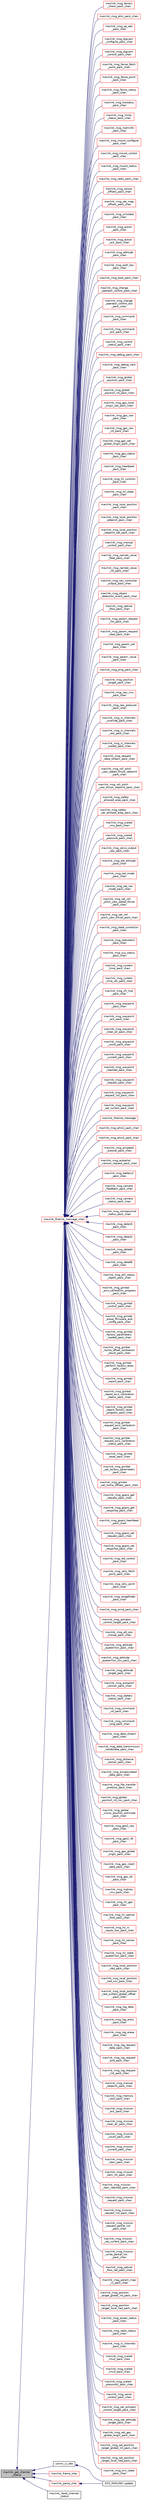 digraph "mavlink_get_channel_status"
{
 // INTERACTIVE_SVG=YES
  edge [fontname="Helvetica",fontsize="10",labelfontname="Helvetica",labelfontsize="10"];
  node [fontname="Helvetica",fontsize="10",shape=record];
  rankdir="LR";
  Node1 [label="mavlink_get_channel\l_status",height=0.2,width=0.4,color="black", fillcolor="grey75", style="filled" fontcolor="black"];
  Node1 -> Node2 [dir="back",color="midnightblue",fontsize="10",style="solid",fontname="Helvetica"];
  Node2 [label="comm_is_idle",height=0.2,width=0.4,color="black", fillcolor="white", style="filled",URL="$GCS__MAVLink_8h.html#aa3c44672adc3c408bd488d804acc94c2"];
  Node2 -> Node3 [dir="back",color="midnightblue",fontsize="10",style="solid",fontname="Helvetica"];
  Node3 [label="GCS_MAVLINK::update",height=0.2,width=0.4,color="black", fillcolor="white", style="filled",URL="$classGCS__MAVLINK.html#a7d8788ed53976a200971612229fe2533"];
  Node1 -> Node4 [dir="back",color="midnightblue",fontsize="10",style="solid",fontname="Helvetica"];
  Node4 [label="mavlink_finalize_message_chan",height=0.2,width=0.4,color="red", fillcolor="white", style="filled",URL="$v0_89_2protocol_8h.html#aa66131138fc02101dcc73b4b556ab422",tooltip="Finalize a MAVLink message with channel assignment. "];
  Node4 -> Node5 [dir="back",color="midnightblue",fontsize="10",style="solid",fontname="Helvetica"];
  Node5 [label="mavlink_msg_ahrs_pack_chan",height=0.2,width=0.4,color="red", fillcolor="white", style="filled",URL="$v0_89_2ardupilotmega_2mavlink__msg__ahrs_8h.html#ab4dc81fc85188d1843d8a82d3b4de3e5",tooltip="Pack a ahrs message on a channel. "];
  Node4 -> Node6 [dir="back",color="midnightblue",fontsize="10",style="solid",fontname="Helvetica"];
  Node6 [label="mavlink_msg_ap_adc\l_pack_chan",height=0.2,width=0.4,color="red", fillcolor="white", style="filled",URL="$v0_89_2ardupilotmega_2mavlink__msg__ap__adc_8h.html#a19903d3346e15994576af6403013464b",tooltip="Pack a ap_adc message on a channel. "];
  Node4 -> Node7 [dir="back",color="midnightblue",fontsize="10",style="solid",fontname="Helvetica"];
  Node7 [label="mavlink_msg_digicam\l_configure_pack_chan",height=0.2,width=0.4,color="red", fillcolor="white", style="filled",URL="$v0_89_2ardupilotmega_2mavlink__msg__digicam__configure_8h.html#a7dbe51041eceec3a18e5f197a6f5242a",tooltip="Pack a digicam_configure message on a channel. "];
  Node4 -> Node8 [dir="back",color="midnightblue",fontsize="10",style="solid",fontname="Helvetica"];
  Node8 [label="mavlink_msg_digicam\l_control_pack_chan",height=0.2,width=0.4,color="red", fillcolor="white", style="filled",URL="$v0_89_2ardupilotmega_2mavlink__msg__digicam__control_8h.html#aa209d5b0dc3100a1e3181c125f04937e",tooltip="Pack a digicam_control message on a channel. "];
  Node4 -> Node9 [dir="back",color="midnightblue",fontsize="10",style="solid",fontname="Helvetica"];
  Node9 [label="mavlink_msg_fence_fetch\l_point_pack_chan",height=0.2,width=0.4,color="red", fillcolor="white", style="filled",URL="$v0_89_2ardupilotmega_2mavlink__msg__fence__fetch__point_8h.html#a121328f002e3292e9101aaff37e54008",tooltip="Pack a fence_fetch_point message on a channel. "];
  Node4 -> Node10 [dir="back",color="midnightblue",fontsize="10",style="solid",fontname="Helvetica"];
  Node10 [label="mavlink_msg_fence_point\l_pack_chan",height=0.2,width=0.4,color="red", fillcolor="white", style="filled",URL="$v0_89_2ardupilotmega_2mavlink__msg__fence__point_8h.html#a574eeb42cc9470c365d63c6ab7821cbf",tooltip="Pack a fence_point message on a channel. "];
  Node4 -> Node11 [dir="back",color="midnightblue",fontsize="10",style="solid",fontname="Helvetica"];
  Node11 [label="mavlink_msg_fence_status\l_pack_chan",height=0.2,width=0.4,color="red", fillcolor="white", style="filled",URL="$v0_89_2ardupilotmega_2mavlink__msg__fence__status_8h.html#a99447f94efea540db056d30952ba1aaf",tooltip="Pack a fence_status message on a channel. "];
  Node4 -> Node12 [dir="back",color="midnightblue",fontsize="10",style="solid",fontname="Helvetica"];
  Node12 [label="mavlink_msg_hwstatus\l_pack_chan",height=0.2,width=0.4,color="red", fillcolor="white", style="filled",URL="$v0_89_2ardupilotmega_2mavlink__msg__hwstatus_8h.html#a4082eb400a43c5cbb06d1f6a6e5ed099",tooltip="Pack a hwstatus message on a channel. "];
  Node4 -> Node13 [dir="back",color="midnightblue",fontsize="10",style="solid",fontname="Helvetica"];
  Node13 [label="mavlink_msg_limits\l_status_pack_chan",height=0.2,width=0.4,color="red", fillcolor="white", style="filled",URL="$v0_89_2ardupilotmega_2mavlink__msg__limits__status_8h.html#a407b39409cb2527e7eb186a4124ed53f",tooltip="Pack a limits_status message on a channel. "];
  Node4 -> Node14 [dir="back",color="midnightblue",fontsize="10",style="solid",fontname="Helvetica"];
  Node14 [label="mavlink_msg_meminfo\l_pack_chan",height=0.2,width=0.4,color="red", fillcolor="white", style="filled",URL="$v0_89_2ardupilotmega_2mavlink__msg__meminfo_8h.html#a8cc88b6fd99f229334b924eb1dd674e7",tooltip="Pack a meminfo message on a channel. "];
  Node4 -> Node15 [dir="back",color="midnightblue",fontsize="10",style="solid",fontname="Helvetica"];
  Node15 [label="mavlink_msg_mount_configure\l_pack_chan",height=0.2,width=0.4,color="red", fillcolor="white", style="filled",URL="$v0_89_2ardupilotmega_2mavlink__msg__mount__configure_8h.html#a8aeafe9a981ecf7383eb33d4ea331f7c",tooltip="Pack a mount_configure message on a channel. "];
  Node4 -> Node16 [dir="back",color="midnightblue",fontsize="10",style="solid",fontname="Helvetica"];
  Node16 [label="mavlink_msg_mount_control\l_pack_chan",height=0.2,width=0.4,color="red", fillcolor="white", style="filled",URL="$v0_89_2ardupilotmega_2mavlink__msg__mount__control_8h.html#a46f2871d2a4c71f55751b74ce5dc64ae",tooltip="Pack a mount_control message on a channel. "];
  Node4 -> Node17 [dir="back",color="midnightblue",fontsize="10",style="solid",fontname="Helvetica"];
  Node17 [label="mavlink_msg_mount_status\l_pack_chan",height=0.2,width=0.4,color="red", fillcolor="white", style="filled",URL="$v0_89_2ardupilotmega_2mavlink__msg__mount__status_8h.html#acd6b90864504dbccfaf860ded272b844",tooltip="Pack a mount_status message on a channel. "];
  Node4 -> Node18 [dir="back",color="midnightblue",fontsize="10",style="solid",fontname="Helvetica"];
  Node18 [label="mavlink_msg_radio_pack_chan",height=0.2,width=0.4,color="red", fillcolor="white", style="filled",URL="$v0_89_2ardupilotmega_2mavlink__msg__radio_8h.html#affe6fe66153ea5b65647dab166f18c58",tooltip="Pack a radio message on a channel. "];
  Node4 -> Node19 [dir="back",color="midnightblue",fontsize="10",style="solid",fontname="Helvetica"];
  Node19 [label="mavlink_msg_sensor\l_offsets_pack_chan",height=0.2,width=0.4,color="red", fillcolor="white", style="filled",URL="$v0_89_2ardupilotmega_2mavlink__msg__sensor__offsets_8h.html#a90f26fa0c868e954bd15105349579dd6",tooltip="Pack a sensor_offsets message on a channel. "];
  Node4 -> Node20 [dir="back",color="midnightblue",fontsize="10",style="solid",fontname="Helvetica"];
  Node20 [label="mavlink_msg_set_mag\l_offsets_pack_chan",height=0.2,width=0.4,color="red", fillcolor="white", style="filled",URL="$v0_89_2ardupilotmega_2mavlink__msg__set__mag__offsets_8h.html#a0ff8265c77b04396c8b7f3830ec147c1",tooltip="Pack a set_mag_offsets message on a channel. "];
  Node4 -> Node21 [dir="back",color="midnightblue",fontsize="10",style="solid",fontname="Helvetica"];
  Node21 [label="mavlink_msg_simstate\l_pack_chan",height=0.2,width=0.4,color="red", fillcolor="white", style="filled",URL="$v0_89_2ardupilotmega_2mavlink__msg__simstate_8h.html#a03ad82aa0344d6f97e282759fc7d1db8",tooltip="Pack a simstate message on a channel. "];
  Node4 -> Node22 [dir="back",color="midnightblue",fontsize="10",style="solid",fontname="Helvetica"];
  Node22 [label="mavlink_msg_action\l_pack_chan",height=0.2,width=0.4,color="red", fillcolor="white", style="filled",URL="$mavlink__msg__action_8h.html#abf24d86d8b952f9ab319bc0e0e7b1761",tooltip="Pack a action message on a channel. "];
  Node4 -> Node23 [dir="back",color="midnightblue",fontsize="10",style="solid",fontname="Helvetica"];
  Node23 [label="mavlink_msg_action\l_ack_pack_chan",height=0.2,width=0.4,color="red", fillcolor="white", style="filled",URL="$mavlink__msg__action__ack_8h.html#ad64b495a3404ed70a0cd2893817b3521",tooltip="Pack a action_ack message on a channel. "];
  Node4 -> Node24 [dir="back",color="midnightblue",fontsize="10",style="solid",fontname="Helvetica"];
  Node24 [label="mavlink_msg_attitude\l_pack_chan",height=0.2,width=0.4,color="red", fillcolor="white", style="filled",URL="$v0_89_2common_2mavlink__msg__attitude_8h.html#a618ec144aa502d1ee54e57f95497f15d",tooltip="Pack a attitude message on a channel. "];
  Node4 -> Node25 [dir="back",color="midnightblue",fontsize="10",style="solid",fontname="Helvetica"];
  Node25 [label="mavlink_msg_auth_key\l_pack_chan",height=0.2,width=0.4,color="red", fillcolor="white", style="filled",URL="$v0_89_2common_2mavlink__msg__auth__key_8h.html#a3ddf0f9492331a4aab9ce60f10b10988",tooltip="Pack a auth_key message on a channel. "];
  Node4 -> Node26 [dir="back",color="midnightblue",fontsize="10",style="solid",fontname="Helvetica"];
  Node26 [label="mavlink_msg_boot_pack_chan",height=0.2,width=0.4,color="red", fillcolor="white", style="filled",URL="$mavlink__msg__boot_8h.html#af01695574d3feb263fb69e4a6520e0d9",tooltip="Pack a boot message on a channel. "];
  Node4 -> Node27 [dir="back",color="midnightblue",fontsize="10",style="solid",fontname="Helvetica"];
  Node27 [label="mavlink_msg_change\l_operator_control_pack_chan",height=0.2,width=0.4,color="red", fillcolor="white", style="filled",URL="$v0_89_2common_2mavlink__msg__change__operator__control_8h.html#ab67baa0d3bc6c24f7e0caa09cd18f174",tooltip="Pack a change_operator_control message on a channel. "];
  Node4 -> Node28 [dir="back",color="midnightblue",fontsize="10",style="solid",fontname="Helvetica"];
  Node28 [label="mavlink_msg_change\l_operator_control_ack\l_pack_chan",height=0.2,width=0.4,color="red", fillcolor="white", style="filled",URL="$v0_89_2common_2mavlink__msg__change__operator__control__ack_8h.html#a3cff410413867eac6b3043e917256b35",tooltip="Pack a change_operator_control_ack message on a channel. "];
  Node4 -> Node29 [dir="back",color="midnightblue",fontsize="10",style="solid",fontname="Helvetica"];
  Node29 [label="mavlink_msg_command\l_pack_chan",height=0.2,width=0.4,color="red", fillcolor="white", style="filled",URL="$mavlink__msg__command_8h.html#a18bf99ae61541032cf048664dc9c32b0",tooltip="Pack a command message on a channel. "];
  Node4 -> Node30 [dir="back",color="midnightblue",fontsize="10",style="solid",fontname="Helvetica"];
  Node30 [label="mavlink_msg_command\l_ack_pack_chan",height=0.2,width=0.4,color="red", fillcolor="white", style="filled",URL="$v0_89_2common_2mavlink__msg__command__ack_8h.html#a99a119bb7e7c8fd3fdff0d5ca70b46be",tooltip="Pack a command_ack message on a channel. "];
  Node4 -> Node31 [dir="back",color="midnightblue",fontsize="10",style="solid",fontname="Helvetica"];
  Node31 [label="mavlink_msg_control\l_status_pack_chan",height=0.2,width=0.4,color="red", fillcolor="white", style="filled",URL="$mavlink__msg__control__status_8h.html#a81b4540f3953c5a154f3da91a696fc0c",tooltip="Pack a control_status message on a channel. "];
  Node4 -> Node32 [dir="back",color="midnightblue",fontsize="10",style="solid",fontname="Helvetica"];
  Node32 [label="mavlink_msg_debug_pack_chan",height=0.2,width=0.4,color="red", fillcolor="white", style="filled",URL="$v0_89_2common_2mavlink__msg__debug_8h.html#a64edfadac6f01d9d99ab3da408e2ff43",tooltip="Pack a debug message on a channel. "];
  Node4 -> Node33 [dir="back",color="midnightblue",fontsize="10",style="solid",fontname="Helvetica"];
  Node33 [label="mavlink_msg_debug_vect\l_pack_chan",height=0.2,width=0.4,color="red", fillcolor="white", style="filled",URL="$v0_89_2common_2mavlink__msg__debug__vect_8h.html#ae6b5b2990f0d0f704a38bc3e75ff700a",tooltip="Pack a debug_vect message on a channel. "];
  Node4 -> Node34 [dir="back",color="midnightblue",fontsize="10",style="solid",fontname="Helvetica"];
  Node34 [label="mavlink_msg_global\l_position_pack_chan",height=0.2,width=0.4,color="red", fillcolor="white", style="filled",URL="$mavlink__msg__global__position_8h.html#a013761ac0da15051ac9875663b5eb9b6",tooltip="Pack a global_position message on a channel. "];
  Node4 -> Node35 [dir="back",color="midnightblue",fontsize="10",style="solid",fontname="Helvetica"];
  Node35 [label="mavlink_msg_global\l_position_int_pack_chan",height=0.2,width=0.4,color="red", fillcolor="white", style="filled",URL="$v0_89_2common_2mavlink__msg__global__position__int_8h.html#ac821a09be371a0167b32ab8b256299ce",tooltip="Pack a global_position_int message on a channel. "];
  Node4 -> Node36 [dir="back",color="midnightblue",fontsize="10",style="solid",fontname="Helvetica"];
  Node36 [label="mavlink_msg_gps_local\l_origin_set_pack_chan",height=0.2,width=0.4,color="red", fillcolor="white", style="filled",URL="$mavlink__msg__gps__local__origin__set_8h.html#a2d6df32caedd51ba43e06c119309e687",tooltip="Pack a gps_local_origin_set message on a channel. "];
  Node4 -> Node37 [dir="back",color="midnightblue",fontsize="10",style="solid",fontname="Helvetica"];
  Node37 [label="mavlink_msg_gps_raw\l_pack_chan",height=0.2,width=0.4,color="red", fillcolor="white", style="filled",URL="$mavlink__msg__gps__raw_8h.html#aaa84ab734305b53224d510aaf40bcaaa",tooltip="Pack a gps_raw message on a channel. "];
  Node4 -> Node38 [dir="back",color="midnightblue",fontsize="10",style="solid",fontname="Helvetica"];
  Node38 [label="mavlink_msg_gps_raw\l_int_pack_chan",height=0.2,width=0.4,color="red", fillcolor="white", style="filled",URL="$v0_89_2common_2mavlink__msg__gps__raw__int_8h.html#a8a6517d934e7bcd2cbe0f9c8abf07c37",tooltip="Pack a gps_raw_int message on a channel. "];
  Node4 -> Node39 [dir="back",color="midnightblue",fontsize="10",style="solid",fontname="Helvetica"];
  Node39 [label="mavlink_msg_gps_set\l_global_origin_pack_chan",height=0.2,width=0.4,color="red", fillcolor="white", style="filled",URL="$mavlink__msg__gps__set__global__origin_8h.html#a95825bd8da7e0bb22a2dd495bfc3d0ee",tooltip="Pack a gps_set_global_origin message on a channel. "];
  Node4 -> Node40 [dir="back",color="midnightblue",fontsize="10",style="solid",fontname="Helvetica"];
  Node40 [label="mavlink_msg_gps_status\l_pack_chan",height=0.2,width=0.4,color="red", fillcolor="white", style="filled",URL="$v0_89_2common_2mavlink__msg__gps__status_8h.html#a71e50e42e9217c6ad5cbe64a235c9c34",tooltip="Pack a gps_status message on a channel. "];
  Node4 -> Node41 [dir="back",color="midnightblue",fontsize="10",style="solid",fontname="Helvetica"];
  Node41 [label="mavlink_msg_heartbeat\l_pack_chan",height=0.2,width=0.4,color="red", fillcolor="white", style="filled",URL="$v0_89_2common_2mavlink__msg__heartbeat_8h.html#a20621f9555594a034859d967af150ec1",tooltip="Pack a heartbeat message on a channel. "];
  Node4 -> Node42 [dir="back",color="midnightblue",fontsize="10",style="solid",fontname="Helvetica"];
  Node42 [label="mavlink_msg_hil_controls\l_pack_chan",height=0.2,width=0.4,color="red", fillcolor="white", style="filled",URL="$v0_89_2common_2mavlink__msg__hil__controls_8h.html#aaaba78a372715bff1145784250ff7b19",tooltip="Pack a hil_controls message on a channel. "];
  Node4 -> Node43 [dir="back",color="midnightblue",fontsize="10",style="solid",fontname="Helvetica"];
  Node43 [label="mavlink_msg_hil_state\l_pack_chan",height=0.2,width=0.4,color="red", fillcolor="white", style="filled",URL="$v0_89_2common_2mavlink__msg__hil__state_8h.html#ad5f967d1d5f2f6fc28f26e82fc4aa235",tooltip="Pack a hil_state message on a channel. "];
  Node4 -> Node44 [dir="back",color="midnightblue",fontsize="10",style="solid",fontname="Helvetica"];
  Node44 [label="mavlink_msg_local_position\l_pack_chan",height=0.2,width=0.4,color="red", fillcolor="white", style="filled",URL="$mavlink__msg__local__position_8h.html#a979c0feb2caab765146ef28430a4e27d",tooltip="Pack a local_position message on a channel. "];
  Node4 -> Node45 [dir="back",color="midnightblue",fontsize="10",style="solid",fontname="Helvetica"];
  Node45 [label="mavlink_msg_local_position\l_setpoint_pack_chan",height=0.2,width=0.4,color="red", fillcolor="white", style="filled",URL="$mavlink__msg__local__position__setpoint_8h.html#a8439d103aaf5eb25811dc78c8e5d1284",tooltip="Pack a local_position_setpoint message on a channel. "];
  Node4 -> Node46 [dir="back",color="midnightblue",fontsize="10",style="solid",fontname="Helvetica"];
  Node46 [label="mavlink_msg_local_position\l_setpoint_set_pack_chan",height=0.2,width=0.4,color="red", fillcolor="white", style="filled",URL="$mavlink__msg__local__position__setpoint__set_8h.html#a82dbe6c45257eabfa1a509b308e15135",tooltip="Pack a local_position_setpoint_set message on a channel. "];
  Node4 -> Node47 [dir="back",color="midnightblue",fontsize="10",style="solid",fontname="Helvetica"];
  Node47 [label="mavlink_msg_manual\l_control_pack_chan",height=0.2,width=0.4,color="red", fillcolor="white", style="filled",URL="$v0_89_2common_2mavlink__msg__manual__control_8h.html#a2d7ce8716b82ff6f96b7cdd10045f03c",tooltip="Pack a manual_control message on a channel. "];
  Node4 -> Node48 [dir="back",color="midnightblue",fontsize="10",style="solid",fontname="Helvetica"];
  Node48 [label="mavlink_msg_named_value\l_float_pack_chan",height=0.2,width=0.4,color="red", fillcolor="white", style="filled",URL="$v0_89_2common_2mavlink__msg__named__value__float_8h.html#a3a132e72de7bfa848ff3774b123bfe35",tooltip="Pack a named_value_float message on a channel. "];
  Node4 -> Node49 [dir="back",color="midnightblue",fontsize="10",style="solid",fontname="Helvetica"];
  Node49 [label="mavlink_msg_named_value\l_int_pack_chan",height=0.2,width=0.4,color="red", fillcolor="white", style="filled",URL="$v0_89_2common_2mavlink__msg__named__value__int_8h.html#acec709a920caea50312b445c41c61185",tooltip="Pack a named_value_int message on a channel. "];
  Node4 -> Node50 [dir="back",color="midnightblue",fontsize="10",style="solid",fontname="Helvetica"];
  Node50 [label="mavlink_msg_nav_controller\l_output_pack_chan",height=0.2,width=0.4,color="red", fillcolor="white", style="filled",URL="$v0_89_2common_2mavlink__msg__nav__controller__output_8h.html#af0a2c94ed932fac26c8ab9f9b7e6dc2f",tooltip="Pack a nav_controller_output message on a channel. "];
  Node4 -> Node51 [dir="back",color="midnightblue",fontsize="10",style="solid",fontname="Helvetica"];
  Node51 [label="mavlink_msg_object\l_detection_event_pack_chan",height=0.2,width=0.4,color="red", fillcolor="white", style="filled",URL="$mavlink__msg__object__detection__event_8h.html#af2893d08dd5a69a60bde3dcf1662ae6d",tooltip="Pack a object_detection_event message on a channel. "];
  Node4 -> Node52 [dir="back",color="midnightblue",fontsize="10",style="solid",fontname="Helvetica"];
  Node52 [label="mavlink_msg_optical\l_flow_pack_chan",height=0.2,width=0.4,color="red", fillcolor="white", style="filled",URL="$v0_89_2common_2mavlink__msg__optical__flow_8h.html#a9a11f3084ac66b436bec43317f631589",tooltip="Pack a optical_flow message on a channel. "];
  Node4 -> Node53 [dir="back",color="midnightblue",fontsize="10",style="solid",fontname="Helvetica"];
  Node53 [label="mavlink_msg_param_request\l_list_pack_chan",height=0.2,width=0.4,color="red", fillcolor="white", style="filled",URL="$v0_89_2common_2mavlink__msg__param__request__list_8h.html#a3c2a27c1f99725868841985efea534bd",tooltip="Pack a param_request_list message on a channel. "];
  Node4 -> Node54 [dir="back",color="midnightblue",fontsize="10",style="solid",fontname="Helvetica"];
  Node54 [label="mavlink_msg_param_request\l_read_pack_chan",height=0.2,width=0.4,color="red", fillcolor="white", style="filled",URL="$v0_89_2common_2mavlink__msg__param__request__read_8h.html#afc54042641a559ab733a1920a2abdda1",tooltip="Pack a param_request_read message on a channel. "];
  Node4 -> Node55 [dir="back",color="midnightblue",fontsize="10",style="solid",fontname="Helvetica"];
  Node55 [label="mavlink_msg_param_set\l_pack_chan",height=0.2,width=0.4,color="red", fillcolor="white", style="filled",URL="$v0_89_2common_2mavlink__msg__param__set_8h.html#a9b885147b54932297f137b51ac607da4",tooltip="Pack a param_set message on a channel. "];
  Node4 -> Node56 [dir="back",color="midnightblue",fontsize="10",style="solid",fontname="Helvetica"];
  Node56 [label="mavlink_msg_param_value\l_pack_chan",height=0.2,width=0.4,color="red", fillcolor="white", style="filled",URL="$v0_89_2common_2mavlink__msg__param__value_8h.html#a392b1e2f329b22ffb1ebf291242502fc",tooltip="Pack a param_value message on a channel. "];
  Node4 -> Node57 [dir="back",color="midnightblue",fontsize="10",style="solid",fontname="Helvetica"];
  Node57 [label="mavlink_msg_ping_pack_chan",height=0.2,width=0.4,color="red", fillcolor="white", style="filled",URL="$v0_89_2common_2mavlink__msg__ping_8h.html#a2f1553dd7725ecb2fbd535caf2f918f1",tooltip="Pack a ping message on a channel. "];
  Node4 -> Node58 [dir="back",color="midnightblue",fontsize="10",style="solid",fontname="Helvetica"];
  Node58 [label="mavlink_msg_position\l_target_pack_chan",height=0.2,width=0.4,color="red", fillcolor="white", style="filled",URL="$mavlink__msg__position__target_8h.html#aef9973f40337b0627985c82c609121e1",tooltip="Pack a position_target message on a channel. "];
  Node4 -> Node59 [dir="back",color="midnightblue",fontsize="10",style="solid",fontname="Helvetica"];
  Node59 [label="mavlink_msg_raw_imu\l_pack_chan",height=0.2,width=0.4,color="red", fillcolor="white", style="filled",URL="$v0_89_2common_2mavlink__msg__raw__imu_8h.html#adc060429de5a28ee6eab0fc7cf5106fb",tooltip="Pack a raw_imu message on a channel. "];
  Node4 -> Node60 [dir="back",color="midnightblue",fontsize="10",style="solid",fontname="Helvetica"];
  Node60 [label="mavlink_msg_raw_pressure\l_pack_chan",height=0.2,width=0.4,color="red", fillcolor="white", style="filled",URL="$v0_89_2common_2mavlink__msg__raw__pressure_8h.html#a14f4972fe22b8cfd3cebebb01dff0ce1",tooltip="Pack a raw_pressure message on a channel. "];
  Node4 -> Node61 [dir="back",color="midnightblue",fontsize="10",style="solid",fontname="Helvetica"];
  Node61 [label="mavlink_msg_rc_channels\l_override_pack_chan",height=0.2,width=0.4,color="red", fillcolor="white", style="filled",URL="$v0_89_2common_2mavlink__msg__rc__channels__override_8h.html#acc048db05e6013f82d027f88894a336f",tooltip="Pack a rc_channels_override message on a channel. "];
  Node4 -> Node62 [dir="back",color="midnightblue",fontsize="10",style="solid",fontname="Helvetica"];
  Node62 [label="mavlink_msg_rc_channels\l_raw_pack_chan",height=0.2,width=0.4,color="red", fillcolor="white", style="filled",URL="$v0_89_2common_2mavlink__msg__rc__channels__raw_8h.html#a85db0c88783210658b689d9468db8e07",tooltip="Pack a rc_channels_raw message on a channel. "];
  Node4 -> Node63 [dir="back",color="midnightblue",fontsize="10",style="solid",fontname="Helvetica"];
  Node63 [label="mavlink_msg_rc_channels\l_scaled_pack_chan",height=0.2,width=0.4,color="red", fillcolor="white", style="filled",URL="$v0_89_2common_2mavlink__msg__rc__channels__scaled_8h.html#af4bc3ccdc94a9200e2a6d6395da84d1e",tooltip="Pack a rc_channels_scaled message on a channel. "];
  Node4 -> Node64 [dir="back",color="midnightblue",fontsize="10",style="solid",fontname="Helvetica"];
  Node64 [label="mavlink_msg_request\l_data_stream_pack_chan",height=0.2,width=0.4,color="red", fillcolor="white", style="filled",URL="$v0_89_2common_2mavlink__msg__request__data__stream_8h.html#a45c6d7dcb2b7942dbd1b386fc8c235e5",tooltip="Pack a request_data_stream message on a channel. "];
  Node4 -> Node65 [dir="back",color="midnightblue",fontsize="10",style="solid",fontname="Helvetica"];
  Node65 [label="mavlink_msg_roll_pitch\l_yaw_speed_thrust_setpoint\l_pack_chan",height=0.2,width=0.4,color="red", fillcolor="white", style="filled",URL="$mavlink__msg__roll__pitch__yaw__speed__thrust__setpoint_8h.html#a216b9ae2435b69b540a0aa1481b2d70b",tooltip="Pack a roll_pitch_yaw_speed_thrust_setpoint message on a channel. "];
  Node4 -> Node66 [dir="back",color="midnightblue",fontsize="10",style="solid",fontname="Helvetica"];
  Node66 [label="mavlink_msg_roll_pitch\l_yaw_thrust_setpoint_pack_chan",height=0.2,width=0.4,color="red", fillcolor="white", style="filled",URL="$mavlink__msg__roll__pitch__yaw__thrust__setpoint_8h.html#af36db18206f1ad296c7541899c7e40e1",tooltip="Pack a roll_pitch_yaw_thrust_setpoint message on a channel. "];
  Node4 -> Node67 [dir="back",color="midnightblue",fontsize="10",style="solid",fontname="Helvetica"];
  Node67 [label="mavlink_msg_safety\l_allowed_area_pack_chan",height=0.2,width=0.4,color="red", fillcolor="white", style="filled",URL="$v0_89_2common_2mavlink__msg__safety__allowed__area_8h.html#a06c5d19b03aab37aed0e25359f3813ec",tooltip="Pack a safety_allowed_area message on a channel. "];
  Node4 -> Node68 [dir="back",color="midnightblue",fontsize="10",style="solid",fontname="Helvetica"];
  Node68 [label="mavlink_msg_safety\l_set_allowed_area_pack_chan",height=0.2,width=0.4,color="red", fillcolor="white", style="filled",URL="$v0_89_2common_2mavlink__msg__safety__set__allowed__area_8h.html#a4a5ad9e128fbcf5aaaf84624d0fb5bb9",tooltip="Pack a safety_set_allowed_area message on a channel. "];
  Node4 -> Node69 [dir="back",color="midnightblue",fontsize="10",style="solid",fontname="Helvetica"];
  Node69 [label="mavlink_msg_scaled\l_imu_pack_chan",height=0.2,width=0.4,color="red", fillcolor="white", style="filled",URL="$v0_89_2common_2mavlink__msg__scaled__imu_8h.html#a0fc1577816905df836a81e2daa82803c",tooltip="Pack a scaled_imu message on a channel. "];
  Node4 -> Node70 [dir="back",color="midnightblue",fontsize="10",style="solid",fontname="Helvetica"];
  Node70 [label="mavlink_msg_scaled\l_pressure_pack_chan",height=0.2,width=0.4,color="red", fillcolor="white", style="filled",URL="$v0_89_2common_2mavlink__msg__scaled__pressure_8h.html#acf06e4deffe905725d83f5a6f35ed85c",tooltip="Pack a scaled_pressure message on a channel. "];
  Node4 -> Node71 [dir="back",color="midnightblue",fontsize="10",style="solid",fontname="Helvetica"];
  Node71 [label="mavlink_msg_servo_output\l_raw_pack_chan",height=0.2,width=0.4,color="red", fillcolor="white", style="filled",URL="$v0_89_2common_2mavlink__msg__servo__output__raw_8h.html#a9fe5ef03c1cc3b2594ba5c5a7363e8b0",tooltip="Pack a servo_output_raw message on a channel. "];
  Node4 -> Node72 [dir="back",color="midnightblue",fontsize="10",style="solid",fontname="Helvetica"];
  Node72 [label="mavlink_msg_set_altitude\l_pack_chan",height=0.2,width=0.4,color="red", fillcolor="white", style="filled",URL="$mavlink__msg__set__altitude_8h.html#ae59fabbd6da66abb39d9a080c8fcb0ba",tooltip="Pack a set_altitude message on a channel. "];
  Node4 -> Node73 [dir="back",color="midnightblue",fontsize="10",style="solid",fontname="Helvetica"];
  Node73 [label="mavlink_msg_set_mode\l_pack_chan",height=0.2,width=0.4,color="red", fillcolor="white", style="filled",URL="$v0_89_2common_2mavlink__msg__set__mode_8h.html#a2de9c0681f5f187ee9350ef804d56398",tooltip="Pack a set_mode message on a channel. "];
  Node4 -> Node74 [dir="back",color="midnightblue",fontsize="10",style="solid",fontname="Helvetica"];
  Node74 [label="mavlink_msg_set_nav\l_mode_pack_chan",height=0.2,width=0.4,color="red", fillcolor="white", style="filled",URL="$mavlink__msg__set__nav__mode_8h.html#a4523f93d78da5ad7f876a57ce2eb1854",tooltip="Pack a set_nav_mode message on a channel. "];
  Node4 -> Node75 [dir="back",color="midnightblue",fontsize="10",style="solid",fontname="Helvetica"];
  Node75 [label="mavlink_msg_set_roll\l_pitch_yaw_speed_thrust\l_pack_chan",height=0.2,width=0.4,color="red", fillcolor="white", style="filled",URL="$mavlink__msg__set__roll__pitch__yaw__speed__thrust_8h.html#a4d25f9893a6dbca676e670a14b89293a",tooltip="Pack a set_roll_pitch_yaw_speed_thrust message on a channel. "];
  Node4 -> Node76 [dir="back",color="midnightblue",fontsize="10",style="solid",fontname="Helvetica"];
  Node76 [label="mavlink_msg_set_roll\l_pitch_yaw_thrust_pack_chan",height=0.2,width=0.4,color="red", fillcolor="white", style="filled",URL="$mavlink__msg__set__roll__pitch__yaw__thrust_8h.html#a9ef5ef937806a2d893e5a5019bcadda2",tooltip="Pack a set_roll_pitch_yaw_thrust message on a channel. "];
  Node4 -> Node77 [dir="back",color="midnightblue",fontsize="10",style="solid",fontname="Helvetica"];
  Node77 [label="mavlink_msg_state_correction\l_pack_chan",height=0.2,width=0.4,color="red", fillcolor="white", style="filled",URL="$mavlink__msg__state__correction_8h.html#aa5746c658ae500c3bb7ee41ccc8993cf",tooltip="Pack a state_correction message on a channel. "];
  Node4 -> Node78 [dir="back",color="midnightblue",fontsize="10",style="solid",fontname="Helvetica"];
  Node78 [label="mavlink_msg_statustext\l_pack_chan",height=0.2,width=0.4,color="red", fillcolor="white", style="filled",URL="$v0_89_2common_2mavlink__msg__statustext_8h.html#a5abf3793ed13f3be65abc47dcf371312",tooltip="Pack a statustext message on a channel. "];
  Node4 -> Node79 [dir="back",color="midnightblue",fontsize="10",style="solid",fontname="Helvetica"];
  Node79 [label="mavlink_msg_sys_status\l_pack_chan",height=0.2,width=0.4,color="red", fillcolor="white", style="filled",URL="$v0_89_2common_2mavlink__msg__sys__status_8h.html#a88bd04dbfb9b5ca4d59e8c2501500f3d",tooltip="Pack a sys_status message on a channel. "];
  Node4 -> Node80 [dir="back",color="midnightblue",fontsize="10",style="solid",fontname="Helvetica"];
  Node80 [label="mavlink_msg_system\l_time_pack_chan",height=0.2,width=0.4,color="red", fillcolor="white", style="filled",URL="$v0_89_2common_2mavlink__msg__system__time_8h.html#a0bb5eb9c35598d099babf292edad84aa",tooltip="Pack a system_time message on a channel. "];
  Node4 -> Node81 [dir="back",color="midnightblue",fontsize="10",style="solid",fontname="Helvetica"];
  Node81 [label="mavlink_msg_system\l_time_utc_pack_chan",height=0.2,width=0.4,color="red", fillcolor="white", style="filled",URL="$mavlink__msg__system__time__utc_8h.html#a92d0855e78d1c316b5785b04bc7800eb",tooltip="Pack a system_time_utc message on a channel. "];
  Node4 -> Node82 [dir="back",color="midnightblue",fontsize="10",style="solid",fontname="Helvetica"];
  Node82 [label="mavlink_msg_vfr_hud\l_pack_chan",height=0.2,width=0.4,color="red", fillcolor="white", style="filled",URL="$v0_89_2common_2mavlink__msg__vfr__hud_8h.html#a343d83ef1501d561472e3874a53b62e5",tooltip="Pack a vfr_hud message on a channel. "];
  Node4 -> Node83 [dir="back",color="midnightblue",fontsize="10",style="solid",fontname="Helvetica"];
  Node83 [label="mavlink_msg_waypoint\l_pack_chan",height=0.2,width=0.4,color="red", fillcolor="white", style="filled",URL="$mavlink__msg__waypoint_8h.html#a6e4857ae216676e30b7ee15be4826851",tooltip="Pack a waypoint message on a channel. "];
  Node4 -> Node84 [dir="back",color="midnightblue",fontsize="10",style="solid",fontname="Helvetica"];
  Node84 [label="mavlink_msg_waypoint\l_ack_pack_chan",height=0.2,width=0.4,color="red", fillcolor="white", style="filled",URL="$mavlink__msg__waypoint__ack_8h.html#aade7de8a960422605041849c5a489484",tooltip="Pack a waypoint_ack message on a channel. "];
  Node4 -> Node85 [dir="back",color="midnightblue",fontsize="10",style="solid",fontname="Helvetica"];
  Node85 [label="mavlink_msg_waypoint\l_clear_all_pack_chan",height=0.2,width=0.4,color="red", fillcolor="white", style="filled",URL="$mavlink__msg__waypoint__clear__all_8h.html#af5906aa02a2064590a24bb1cff739590",tooltip="Pack a waypoint_clear_all message on a channel. "];
  Node4 -> Node86 [dir="back",color="midnightblue",fontsize="10",style="solid",fontname="Helvetica"];
  Node86 [label="mavlink_msg_waypoint\l_count_pack_chan",height=0.2,width=0.4,color="red", fillcolor="white", style="filled",URL="$mavlink__msg__waypoint__count_8h.html#a7d513df7b83d21d3fa66bc0df2c1118f",tooltip="Pack a waypoint_count message on a channel. "];
  Node4 -> Node87 [dir="back",color="midnightblue",fontsize="10",style="solid",fontname="Helvetica"];
  Node87 [label="mavlink_msg_waypoint\l_current_pack_chan",height=0.2,width=0.4,color="red", fillcolor="white", style="filled",URL="$mavlink__msg__waypoint__current_8h.html#a67747fb1c9dae6d7389c185478cec2a4",tooltip="Pack a waypoint_current message on a channel. "];
  Node4 -> Node88 [dir="back",color="midnightblue",fontsize="10",style="solid",fontname="Helvetica"];
  Node88 [label="mavlink_msg_waypoint\l_reached_pack_chan",height=0.2,width=0.4,color="red", fillcolor="white", style="filled",URL="$mavlink__msg__waypoint__reached_8h.html#a4e761d186a17f1a98f960f8c95d52ef2",tooltip="Pack a waypoint_reached message on a channel. "];
  Node4 -> Node89 [dir="back",color="midnightblue",fontsize="10",style="solid",fontname="Helvetica"];
  Node89 [label="mavlink_msg_waypoint\l_request_pack_chan",height=0.2,width=0.4,color="red", fillcolor="white", style="filled",URL="$mavlink__msg__waypoint__request_8h.html#adf0f12a8b1d070d2201a541e02cbe89d",tooltip="Pack a waypoint_request message on a channel. "];
  Node4 -> Node90 [dir="back",color="midnightblue",fontsize="10",style="solid",fontname="Helvetica"];
  Node90 [label="mavlink_msg_waypoint\l_request_list_pack_chan",height=0.2,width=0.4,color="red", fillcolor="white", style="filled",URL="$mavlink__msg__waypoint__request__list_8h.html#aced369f1f393cb47776012ae114a8a4f",tooltip="Pack a waypoint_request_list message on a channel. "];
  Node4 -> Node91 [dir="back",color="midnightblue",fontsize="10",style="solid",fontname="Helvetica"];
  Node91 [label="mavlink_msg_waypoint\l_set_current_pack_chan",height=0.2,width=0.4,color="red", fillcolor="white", style="filled",URL="$mavlink__msg__waypoint__set__current_8h.html#af8deef3059064225ddb2530689828d99",tooltip="Pack a waypoint_set_current message on a channel. "];
  Node4 -> Node92 [dir="back",color="midnightblue",fontsize="10",style="solid",fontname="Helvetica"];
  Node92 [label="mavlink_finalize_message",height=0.2,width=0.4,color="red", fillcolor="white", style="filled",URL="$v0_89_2protocol_8h.html#af3bea083c5ec83f5b6570b2bd4a817d0",tooltip="Finalize a MAVLink message with MAVLINK_COMM_0 as default channel. "];
  Node4 -> Node93 [dir="back",color="midnightblue",fontsize="10",style="solid",fontname="Helvetica"];
  Node93 [label="mavlink_msg_ahrs2_pack_chan",height=0.2,width=0.4,color="red", fillcolor="white", style="filled",URL="$mavlink__msg__ahrs2_8h.html#ae1bb0b4f5b884440227b2596892ccded",tooltip="Pack a ahrs2 message on a channel. "];
  Node4 -> Node94 [dir="back",color="midnightblue",fontsize="10",style="solid",fontname="Helvetica"];
  Node94 [label="mavlink_msg_ahrs3_pack_chan",height=0.2,width=0.4,color="red", fillcolor="white", style="filled",URL="$mavlink__msg__ahrs3_8h.html#a91e8b9bf40fc1de19b45cae8b5e5a442",tooltip="Pack a ahrs3 message on a channel. "];
  Node4 -> Node95 [dir="back",color="midnightblue",fontsize="10",style="solid",fontname="Helvetica"];
  Node95 [label="mavlink_msg_airspeed\l_autocal_pack_chan",height=0.2,width=0.4,color="red", fillcolor="white", style="filled",URL="$mavlink__msg__airspeed__autocal_8h.html#a6be15ed5ec8b24b8f43ae1cb382535c3",tooltip="Pack a airspeed_autocal message on a channel. "];
  Node4 -> Node96 [dir="back",color="midnightblue",fontsize="10",style="solid",fontname="Helvetica"];
  Node96 [label="mavlink_msg_autopilot\l_version_request_pack_chan",height=0.2,width=0.4,color="red", fillcolor="white", style="filled",URL="$mavlink__msg__autopilot__version__request_8h.html#a63288b0425f6102847ffa4e92ff265d2",tooltip="Pack a autopilot_version_request message on a channel. "];
  Node4 -> Node97 [dir="back",color="midnightblue",fontsize="10",style="solid",fontname="Helvetica"];
  Node97 [label="mavlink_msg_battery2\l_pack_chan",height=0.2,width=0.4,color="red", fillcolor="white", style="filled",URL="$mavlink__msg__battery2_8h.html#a1178f70568b8c35ea7fe74891864c38c",tooltip="Pack a battery2 message on a channel. "];
  Node4 -> Node98 [dir="back",color="midnightblue",fontsize="10",style="solid",fontname="Helvetica"];
  Node98 [label="mavlink_msg_camera\l_feedback_pack_chan",height=0.2,width=0.4,color="red", fillcolor="white", style="filled",URL="$mavlink__msg__camera__feedback_8h.html#ad1a08b75edf02540d8f18836b1222e61",tooltip="Pack a camera_feedback message on a channel. "];
  Node4 -> Node99 [dir="back",color="midnightblue",fontsize="10",style="solid",fontname="Helvetica"];
  Node99 [label="mavlink_msg_camera\l_status_pack_chan",height=0.2,width=0.4,color="red", fillcolor="white", style="filled",URL="$mavlink__msg__camera__status_8h.html#adabdd42de756ec7fe280f8f454732e2f",tooltip="Pack a camera_status message on a channel. "];
  Node4 -> Node100 [dir="back",color="midnightblue",fontsize="10",style="solid",fontname="Helvetica"];
  Node100 [label="mavlink_msg_compassmot\l_status_pack_chan",height=0.2,width=0.4,color="red", fillcolor="white", style="filled",URL="$mavlink__msg__compassmot__status_8h.html#aa4cb3cb42178198acb570dd7e3aa2a3a",tooltip="Pack a compassmot_status message on a channel. "];
  Node4 -> Node101 [dir="back",color="midnightblue",fontsize="10",style="solid",fontname="Helvetica"];
  Node101 [label="mavlink_msg_data16\l_pack_chan",height=0.2,width=0.4,color="red", fillcolor="white", style="filled",URL="$mavlink__msg__data16_8h.html#a41b36b860e368d61a648310feae5a9ca",tooltip="Pack a data16 message on a channel. "];
  Node4 -> Node102 [dir="back",color="midnightblue",fontsize="10",style="solid",fontname="Helvetica"];
  Node102 [label="mavlink_msg_data32\l_pack_chan",height=0.2,width=0.4,color="red", fillcolor="white", style="filled",URL="$mavlink__msg__data32_8h.html#a7f8500180c021390b8c7f7cb8390da59",tooltip="Pack a data32 message on a channel. "];
  Node4 -> Node103 [dir="back",color="midnightblue",fontsize="10",style="solid",fontname="Helvetica"];
  Node103 [label="mavlink_msg_data64\l_pack_chan",height=0.2,width=0.4,color="red", fillcolor="white", style="filled",URL="$mavlink__msg__data64_8h.html#a9abc0df6be826c58891fcda1e1c95e10",tooltip="Pack a data64 message on a channel. "];
  Node4 -> Node104 [dir="back",color="midnightblue",fontsize="10",style="solid",fontname="Helvetica"];
  Node104 [label="mavlink_msg_data96\l_pack_chan",height=0.2,width=0.4,color="red", fillcolor="white", style="filled",URL="$mavlink__msg__data96_8h.html#a683b450bdbc88d90e4b7ea7baafa08b7",tooltip="Pack a data96 message on a channel. "];
  Node4 -> Node105 [dir="back",color="midnightblue",fontsize="10",style="solid",fontname="Helvetica"];
  Node105 [label="mavlink_msg_ekf_status\l_report_pack_chan",height=0.2,width=0.4,color="red", fillcolor="white", style="filled",URL="$mavlink__msg__ekf__status__report_8h.html#ac651042a3b9725fd192d8c238115940b",tooltip="Pack a ekf_status_report message on a channel. "];
  Node4 -> Node106 [dir="back",color="midnightblue",fontsize="10",style="solid",fontname="Helvetica"];
  Node106 [label="mavlink_msg_gimbal\l_axis_calibration_progress\l_pack_chan",height=0.2,width=0.4,color="red", fillcolor="white", style="filled",URL="$mavlink__msg__gimbal__axis__calibration__progress_8h.html#a90bdeeb229afc7f6e0334ef2c14c1605",tooltip="Pack a gimbal_axis_calibration_progress message on a channel. "];
  Node4 -> Node107 [dir="back",color="midnightblue",fontsize="10",style="solid",fontname="Helvetica"];
  Node107 [label="mavlink_msg_gimbal\l_control_pack_chan",height=0.2,width=0.4,color="red", fillcolor="white", style="filled",URL="$mavlink__msg__gimbal__control_8h.html#a4dcb8b4704300e094ac407e2f1eb957a",tooltip="Pack a gimbal_control message on a channel. "];
  Node4 -> Node108 [dir="back",color="midnightblue",fontsize="10",style="solid",fontname="Helvetica"];
  Node108 [label="mavlink_msg_gimbal\l_erase_firmware_and\l_config_pack_chan",height=0.2,width=0.4,color="red", fillcolor="white", style="filled",URL="$mavlink__msg__gimbal__erase__firmware__and__config_8h.html#a4ce1d2fb76ae1ef4bd5073671da4fb38",tooltip="Pack a gimbal_erase_firmware_and_config message on a channel. "];
  Node4 -> Node109 [dir="back",color="midnightblue",fontsize="10",style="solid",fontname="Helvetica"];
  Node109 [label="mavlink_msg_gimbal\l_factory_parameters\l_loaded_pack_chan",height=0.2,width=0.4,color="red", fillcolor="white", style="filled",URL="$mavlink__msg__gimbal__factory__parameters__loaded_8h.html#a5ba88323d22262a8eb494b894104474d",tooltip="Pack a gimbal_factory_parameters_loaded message on a channel. "];
  Node4 -> Node110 [dir="back",color="midnightblue",fontsize="10",style="solid",fontname="Helvetica"];
  Node110 [label="mavlink_msg_gimbal\l_home_offset_calibration\l_result_pack_chan",height=0.2,width=0.4,color="red", fillcolor="white", style="filled",URL="$mavlink__msg__gimbal__home__offset__calibration__result_8h.html#abeac0d18de3aa7729e753a0632e6ef3c",tooltip="Pack a gimbal_home_offset_calibration_result message on a channel. "];
  Node4 -> Node111 [dir="back",color="midnightblue",fontsize="10",style="solid",fontname="Helvetica"];
  Node111 [label="mavlink_msg_gimbal\l_perform_factory_tests\l_pack_chan",height=0.2,width=0.4,color="red", fillcolor="white", style="filled",URL="$mavlink__msg__gimbal__perform__factory__tests_8h.html#adae8d598f6cb2a7255b7e9a32537d161",tooltip="Pack a gimbal_perform_factory_tests message on a channel. "];
  Node4 -> Node112 [dir="back",color="midnightblue",fontsize="10",style="solid",fontname="Helvetica"];
  Node112 [label="mavlink_msg_gimbal\l_report_pack_chan",height=0.2,width=0.4,color="red", fillcolor="white", style="filled",URL="$mavlink__msg__gimbal__report_8h.html#a840ab448729d15addda01eb7b2f020db",tooltip="Pack a gimbal_report message on a channel. "];
  Node4 -> Node113 [dir="back",color="midnightblue",fontsize="10",style="solid",fontname="Helvetica"];
  Node113 [label="mavlink_msg_gimbal\l_report_axis_calibration\l_status_pack_chan",height=0.2,width=0.4,color="red", fillcolor="white", style="filled",URL="$mavlink__msg__gimbal__report__axis__calibration__status_8h.html#adeb712e52da74bc63688d1a47a3affc6",tooltip="Pack a gimbal_report_axis_calibration_status message on a channel. "];
  Node4 -> Node114 [dir="back",color="midnightblue",fontsize="10",style="solid",fontname="Helvetica"];
  Node114 [label="mavlink_msg_gimbal\l_report_factory_tests\l_progress_pack_chan",height=0.2,width=0.4,color="red", fillcolor="white", style="filled",URL="$mavlink__msg__gimbal__report__factory__tests__progress_8h.html#af64280d0567bdee04098ef4e6c3848b9",tooltip="Pack a gimbal_report_factory_tests_progress message on a channel. "];
  Node4 -> Node115 [dir="back",color="midnightblue",fontsize="10",style="solid",fontname="Helvetica"];
  Node115 [label="mavlink_msg_gimbal\l_request_axis_calibration\l_pack_chan",height=0.2,width=0.4,color="red", fillcolor="white", style="filled",URL="$mavlink__msg__gimbal__request__axis__calibration_8h.html#aed160dda0aafaa8bfb0a62009fc62f2c",tooltip="Pack a gimbal_request_axis_calibration message on a channel. "];
  Node4 -> Node116 [dir="back",color="midnightblue",fontsize="10",style="solid",fontname="Helvetica"];
  Node116 [label="mavlink_msg_gimbal\l_request_axis_calibration\l_status_pack_chan",height=0.2,width=0.4,color="red", fillcolor="white", style="filled",URL="$mavlink__msg__gimbal__request__axis__calibration__status_8h.html#a389d03c91ddb40ed4c1c21033007694f",tooltip="Pack a gimbal_request_axis_calibration_status message on a channel. "];
  Node4 -> Node117 [dir="back",color="midnightblue",fontsize="10",style="solid",fontname="Helvetica"];
  Node117 [label="mavlink_msg_gimbal\l_reset_pack_chan",height=0.2,width=0.4,color="red", fillcolor="white", style="filled",URL="$mavlink__msg__gimbal__reset_8h.html#a8af808082ace3becb7e6d2b13b46a82a",tooltip="Pack a gimbal_reset message on a channel. "];
  Node4 -> Node118 [dir="back",color="midnightblue",fontsize="10",style="solid",fontname="Helvetica"];
  Node118 [label="mavlink_msg_gimbal\l_set_factory_parameters\l_pack_chan",height=0.2,width=0.4,color="red", fillcolor="white", style="filled",URL="$mavlink__msg__gimbal__set__factory__parameters_8h.html#add405e83f21231c01a6632c84a940686",tooltip="Pack a gimbal_set_factory_parameters message on a channel. "];
  Node4 -> Node119 [dir="back",color="midnightblue",fontsize="10",style="solid",fontname="Helvetica"];
  Node119 [label="mavlink_msg_gimbal\l_set_home_offsets_pack_chan",height=0.2,width=0.4,color="red", fillcolor="white", style="filled",URL="$mavlink__msg__gimbal__set__home__offsets_8h.html#a662f06c679a149bf103a3339d384dfa9",tooltip="Pack a gimbal_set_home_offsets message on a channel. "];
  Node4 -> Node120 [dir="back",color="midnightblue",fontsize="10",style="solid",fontname="Helvetica"];
  Node120 [label="mavlink_msg_gopro_get\l_request_pack_chan",height=0.2,width=0.4,color="red", fillcolor="white", style="filled",URL="$mavlink__msg__gopro__get__request_8h.html#a51e25bdf8e893ea6920a456065ecaaf5",tooltip="Pack a gopro_get_request message on a channel. "];
  Node4 -> Node121 [dir="back",color="midnightblue",fontsize="10",style="solid",fontname="Helvetica"];
  Node121 [label="mavlink_msg_gopro_get\l_response_pack_chan",height=0.2,width=0.4,color="red", fillcolor="white", style="filled",URL="$mavlink__msg__gopro__get__response_8h.html#a85f240915bc33532760048b931a6d3d2",tooltip="Pack a gopro_get_response message on a channel. "];
  Node4 -> Node122 [dir="back",color="midnightblue",fontsize="10",style="solid",fontname="Helvetica"];
  Node122 [label="mavlink_msg_gopro_heartbeat\l_pack_chan",height=0.2,width=0.4,color="red", fillcolor="white", style="filled",URL="$mavlink__msg__gopro__heartbeat_8h.html#ae43fcc800347b3113dcc2a6c15390ae5",tooltip="Pack a gopro_heartbeat message on a channel. "];
  Node4 -> Node123 [dir="back",color="midnightblue",fontsize="10",style="solid",fontname="Helvetica"];
  Node123 [label="mavlink_msg_gopro_set\l_request_pack_chan",height=0.2,width=0.4,color="red", fillcolor="white", style="filled",URL="$mavlink__msg__gopro__set__request_8h.html#af3535c7cfc125599963bfd04148a129f",tooltip="Pack a gopro_set_request message on a channel. "];
  Node4 -> Node124 [dir="back",color="midnightblue",fontsize="10",style="solid",fontname="Helvetica"];
  Node124 [label="mavlink_msg_gopro_set\l_response_pack_chan",height=0.2,width=0.4,color="red", fillcolor="white", style="filled",URL="$mavlink__msg__gopro__set__response_8h.html#a0fd0209b1dacf0eedfafb4f8a1bc8890",tooltip="Pack a gopro_set_response message on a channel. "];
  Node4 -> Node125 [dir="back",color="midnightblue",fontsize="10",style="solid",fontname="Helvetica"];
  Node125 [label="mavlink_msg_led_control\l_pack_chan",height=0.2,width=0.4,color="red", fillcolor="white", style="filled",URL="$mavlink__msg__led__control_8h.html#a02615c9c14b720d438887483f88ff349",tooltip="Pack a led_control message on a channel. "];
  Node4 -> Node126 [dir="back",color="midnightblue",fontsize="10",style="solid",fontname="Helvetica"];
  Node126 [label="mavlink_msg_rally_fetch\l_point_pack_chan",height=0.2,width=0.4,color="red", fillcolor="white", style="filled",URL="$mavlink__msg__rally__fetch__point_8h.html#aa8908c5c152a47bb847bb03ccffb5065",tooltip="Pack a rally_fetch_point message on a channel. "];
  Node4 -> Node127 [dir="back",color="midnightblue",fontsize="10",style="solid",fontname="Helvetica"];
  Node127 [label="mavlink_msg_rally_point\l_pack_chan",height=0.2,width=0.4,color="red", fillcolor="white", style="filled",URL="$mavlink__msg__rally__point_8h.html#a7dd2fd1f40b4f94aeb7a17c898926529",tooltip="Pack a rally_point message on a channel. "];
  Node4 -> Node128 [dir="back",color="midnightblue",fontsize="10",style="solid",fontname="Helvetica"];
  Node128 [label="mavlink_msg_rangefinder\l_pack_chan",height=0.2,width=0.4,color="red", fillcolor="white", style="filled",URL="$mavlink__msg__rangefinder_8h.html#a396bad48bc108e95472a46f56a5553c9",tooltip="Pack a rangefinder message on a channel. "];
  Node4 -> Node129 [dir="back",color="midnightblue",fontsize="10",style="solid",fontname="Helvetica"];
  Node129 [label="mavlink_msg_wind_pack_chan",height=0.2,width=0.4,color="red", fillcolor="white", style="filled",URL="$mavlink__msg__wind_8h.html#ad8a758ffaf8520d1114536492a832c43",tooltip="Pack a wind message on a channel. "];
  Node4 -> Node130 [dir="back",color="midnightblue",fontsize="10",style="solid",fontname="Helvetica"];
  Node130 [label="mavlink_msg_actuator\l_control_target_pack_chan",height=0.2,width=0.4,color="red", fillcolor="white", style="filled",URL="$mavlink__msg__actuator__control__target_8h.html#afab3b135cb0ca68a8c8d85736b5d484d",tooltip="Pack a actuator_control_target message on a channel. "];
  Node4 -> Node131 [dir="back",color="midnightblue",fontsize="10",style="solid",fontname="Helvetica"];
  Node131 [label="mavlink_msg_att_pos\l_mocap_pack_chan",height=0.2,width=0.4,color="red", fillcolor="white", style="filled",URL="$mavlink__msg__att__pos__mocap_8h.html#aa2acccac87ca262f69cb7b3706eeb6ff",tooltip="Pack a att_pos_mocap message on a channel. "];
  Node4 -> Node132 [dir="back",color="midnightblue",fontsize="10",style="solid",fontname="Helvetica"];
  Node132 [label="mavlink_msg_attitude\l_quaternion_pack_chan",height=0.2,width=0.4,color="red", fillcolor="white", style="filled",URL="$mavlink__msg__attitude__quaternion_8h.html#acae4243f569b92829bf2523dccc4d6c4",tooltip="Pack a attitude_quaternion message on a channel. "];
  Node4 -> Node133 [dir="back",color="midnightblue",fontsize="10",style="solid",fontname="Helvetica"];
  Node133 [label="mavlink_msg_attitude\l_quaternion_cov_pack_chan",height=0.2,width=0.4,color="red", fillcolor="white", style="filled",URL="$mavlink__msg__attitude__quaternion__cov_8h.html#a1a39fdbc14db9eb4075b7781536a93b7",tooltip="Pack a attitude_quaternion_cov message on a channel. "];
  Node4 -> Node134 [dir="back",color="midnightblue",fontsize="10",style="solid",fontname="Helvetica"];
  Node134 [label="mavlink_msg_attitude\l_target_pack_chan",height=0.2,width=0.4,color="red", fillcolor="white", style="filled",URL="$mavlink__msg__attitude__target_8h.html#ade8669b14386e3bceeb977813873b5b2",tooltip="Pack a attitude_target message on a channel. "];
  Node4 -> Node135 [dir="back",color="midnightblue",fontsize="10",style="solid",fontname="Helvetica"];
  Node135 [label="mavlink_msg_autopilot\l_version_pack_chan",height=0.2,width=0.4,color="red", fillcolor="white", style="filled",URL="$mavlink__msg__autopilot__version_8h.html#a9a04835a7cce2bcb44c96244b0362898",tooltip="Pack a autopilot_version message on a channel. "];
  Node4 -> Node136 [dir="back",color="midnightblue",fontsize="10",style="solid",fontname="Helvetica"];
  Node136 [label="mavlink_msg_battery\l_status_pack_chan",height=0.2,width=0.4,color="red", fillcolor="white", style="filled",URL="$mavlink__msg__battery__status_8h.html#aeb5a2737996e72e6f59ec6c6f6e4385d",tooltip="Pack a battery_status message on a channel. "];
  Node4 -> Node137 [dir="back",color="midnightblue",fontsize="10",style="solid",fontname="Helvetica"];
  Node137 [label="mavlink_msg_command\l_int_pack_chan",height=0.2,width=0.4,color="red", fillcolor="white", style="filled",URL="$mavlink__msg__command__int_8h.html#a96788cc1f89e35bd76aa55784c65360e",tooltip="Pack a command_int message on a channel. "];
  Node4 -> Node138 [dir="back",color="midnightblue",fontsize="10",style="solid",fontname="Helvetica"];
  Node138 [label="mavlink_msg_command\l_long_pack_chan",height=0.2,width=0.4,color="red", fillcolor="white", style="filled",URL="$mavlink__msg__command__long_8h.html#a90a7421a92a821b7f2dcbb157246eab1",tooltip="Pack a command_long message on a channel. "];
  Node4 -> Node139 [dir="back",color="midnightblue",fontsize="10",style="solid",fontname="Helvetica"];
  Node139 [label="mavlink_msg_data_stream\l_pack_chan",height=0.2,width=0.4,color="red", fillcolor="white", style="filled",URL="$mavlink__msg__data__stream_8h.html#a8b19a85d6baf8d588d6e92ca07462247",tooltip="Pack a data_stream message on a channel. "];
  Node4 -> Node140 [dir="back",color="midnightblue",fontsize="10",style="solid",fontname="Helvetica"];
  Node140 [label="mavlink_msg_data_transmission\l_handshake_pack_chan",height=0.2,width=0.4,color="red", fillcolor="white", style="filled",URL="$mavlink__msg__data__transmission__handshake_8h.html#af1bbea77eadc16b1884ea33c46b020c1",tooltip="Pack a data_transmission_handshake message on a channel. "];
  Node4 -> Node141 [dir="back",color="midnightblue",fontsize="10",style="solid",fontname="Helvetica"];
  Node141 [label="mavlink_msg_distance\l_sensor_pack_chan",height=0.2,width=0.4,color="red", fillcolor="white", style="filled",URL="$mavlink__msg__distance__sensor_8h.html#afe7ecbd1d1247a9672ec7cb692994d33",tooltip="Pack a distance_sensor message on a channel. "];
  Node4 -> Node142 [dir="back",color="midnightblue",fontsize="10",style="solid",fontname="Helvetica"];
  Node142 [label="mavlink_msg_encapsulated\l_data_pack_chan",height=0.2,width=0.4,color="red", fillcolor="white", style="filled",URL="$mavlink__msg__encapsulated__data_8h.html#a4743f90be95b40a1d8687994688e7ab3",tooltip="Pack a encapsulated_data message on a channel. "];
  Node4 -> Node143 [dir="back",color="midnightblue",fontsize="10",style="solid",fontname="Helvetica"];
  Node143 [label="mavlink_msg_file_transfer\l_protocol_pack_chan",height=0.2,width=0.4,color="red", fillcolor="white", style="filled",URL="$mavlink__msg__file__transfer__protocol_8h.html#aaf8463d68936a694f47dbd65cdbf8ead",tooltip="Pack a file_transfer_protocol message on a channel. "];
  Node4 -> Node144 [dir="back",color="midnightblue",fontsize="10",style="solid",fontname="Helvetica"];
  Node144 [label="mavlink_msg_global\l_position_int_cov_pack_chan",height=0.2,width=0.4,color="red", fillcolor="white", style="filled",URL="$mavlink__msg__global__position__int__cov_8h.html#aa125b49b3a1f1fa73ccda8ceee9b5847",tooltip="Pack a global_position_int_cov message on a channel. "];
  Node4 -> Node145 [dir="back",color="midnightblue",fontsize="10",style="solid",fontname="Helvetica"];
  Node145 [label="mavlink_msg_global\l_vision_position_estimate\l_pack_chan",height=0.2,width=0.4,color="red", fillcolor="white", style="filled",URL="$mavlink__msg__global__vision__position__estimate_8h.html#afe36aec14232d303f341ceb4e6405490",tooltip="Pack a global_vision_position_estimate message on a channel. "];
  Node4 -> Node146 [dir="back",color="midnightblue",fontsize="10",style="solid",fontname="Helvetica"];
  Node146 [label="mavlink_msg_gps2_raw\l_pack_chan",height=0.2,width=0.4,color="red", fillcolor="white", style="filled",URL="$mavlink__msg__gps2__raw_8h.html#a88b178eb996a9dfe1e6d767bc567c24b",tooltip="Pack a gps2_raw message on a channel. "];
  Node4 -> Node147 [dir="back",color="midnightblue",fontsize="10",style="solid",fontname="Helvetica"];
  Node147 [label="mavlink_msg_gps2_rtk\l_pack_chan",height=0.2,width=0.4,color="red", fillcolor="white", style="filled",URL="$mavlink__msg__gps2__rtk_8h.html#a0541fda55d06994b3d7932a943174d50",tooltip="Pack a gps2_rtk message on a channel. "];
  Node4 -> Node148 [dir="back",color="midnightblue",fontsize="10",style="solid",fontname="Helvetica"];
  Node148 [label="mavlink_msg_gps_global\l_origin_pack_chan",height=0.2,width=0.4,color="red", fillcolor="white", style="filled",URL="$mavlink__msg__gps__global__origin_8h.html#ad6a8be1090f5ad251d1c55ec8f2e95a5",tooltip="Pack a gps_global_origin message on a channel. "];
  Node4 -> Node149 [dir="back",color="midnightblue",fontsize="10",style="solid",fontname="Helvetica"];
  Node149 [label="mavlink_msg_gps_inject\l_data_pack_chan",height=0.2,width=0.4,color="red", fillcolor="white", style="filled",URL="$mavlink__msg__gps__inject__data_8h.html#a4e0dc4b24be55d03d78ca5c1fe799ce5",tooltip="Pack a gps_inject_data message on a channel. "];
  Node4 -> Node150 [dir="back",color="midnightblue",fontsize="10",style="solid",fontname="Helvetica"];
  Node150 [label="mavlink_msg_gps_rtk\l_pack_chan",height=0.2,width=0.4,color="red", fillcolor="white", style="filled",URL="$mavlink__msg__gps__rtk_8h.html#a070df7f30596496cf234c7362d66427b",tooltip="Pack a gps_rtk message on a channel. "];
  Node4 -> Node151 [dir="back",color="midnightblue",fontsize="10",style="solid",fontname="Helvetica"];
  Node151 [label="mavlink_msg_highres\l_imu_pack_chan",height=0.2,width=0.4,color="red", fillcolor="white", style="filled",URL="$mavlink__msg__highres__imu_8h.html#a015fc1498f54e7792bff4dff0e1338f8",tooltip="Pack a highres_imu message on a channel. "];
  Node4 -> Node152 [dir="back",color="midnightblue",fontsize="10",style="solid",fontname="Helvetica"];
  Node152 [label="mavlink_msg_hil_gps\l_pack_chan",height=0.2,width=0.4,color="red", fillcolor="white", style="filled",URL="$mavlink__msg__hil__gps_8h.html#ac506c3e078c3f5c910f682ac23ca69ba",tooltip="Pack a hil_gps message on a channel. "];
  Node4 -> Node153 [dir="back",color="midnightblue",fontsize="10",style="solid",fontname="Helvetica"];
  Node153 [label="mavlink_msg_hil_optical\l_flow_pack_chan",height=0.2,width=0.4,color="red", fillcolor="white", style="filled",URL="$mavlink__msg__hil__optical__flow_8h.html#a28c829ad0705a8972f8d695c523c51b2",tooltip="Pack a hil_optical_flow message on a channel. "];
  Node4 -> Node154 [dir="back",color="midnightblue",fontsize="10",style="solid",fontname="Helvetica"];
  Node154 [label="mavlink_msg_hil_rc\l_inputs_raw_pack_chan",height=0.2,width=0.4,color="red", fillcolor="white", style="filled",URL="$mavlink__msg__hil__rc__inputs__raw_8h.html#afcb12c2086d511d90a1275d6ec74203e",tooltip="Pack a hil_rc_inputs_raw message on a channel. "];
  Node4 -> Node155 [dir="back",color="midnightblue",fontsize="10",style="solid",fontname="Helvetica"];
  Node155 [label="mavlink_msg_hil_sensor\l_pack_chan",height=0.2,width=0.4,color="red", fillcolor="white", style="filled",URL="$mavlink__msg__hil__sensor_8h.html#a70eff3689ecf8a7fae832a0757423bcd",tooltip="Pack a hil_sensor message on a channel. "];
  Node4 -> Node156 [dir="back",color="midnightblue",fontsize="10",style="solid",fontname="Helvetica"];
  Node156 [label="mavlink_msg_hil_state\l_quaternion_pack_chan",height=0.2,width=0.4,color="red", fillcolor="white", style="filled",URL="$mavlink__msg__hil__state__quaternion_8h.html#a62fb58aa753f69e5f41acbeb1011b0ac",tooltip="Pack a hil_state_quaternion message on a channel. "];
  Node4 -> Node157 [dir="back",color="midnightblue",fontsize="10",style="solid",fontname="Helvetica"];
  Node157 [label="mavlink_msg_local_position\l_ned_pack_chan",height=0.2,width=0.4,color="red", fillcolor="white", style="filled",URL="$mavlink__msg__local__position__ned_8h.html#a7dd9d8e96c2646737f0c19653a9f6927",tooltip="Pack a local_position_ned message on a channel. "];
  Node4 -> Node158 [dir="back",color="midnightblue",fontsize="10",style="solid",fontname="Helvetica"];
  Node158 [label="mavlink_msg_local_position\l_ned_cov_pack_chan",height=0.2,width=0.4,color="red", fillcolor="white", style="filled",URL="$mavlink__msg__local__position__ned__cov_8h.html#aca40237896a1d9d53722496d8e1baff6",tooltip="Pack a local_position_ned_cov message on a channel. "];
  Node4 -> Node159 [dir="back",color="midnightblue",fontsize="10",style="solid",fontname="Helvetica"];
  Node159 [label="mavlink_msg_local_position\l_ned_system_global_offset\l_pack_chan",height=0.2,width=0.4,color="red", fillcolor="white", style="filled",URL="$mavlink__msg__local__position__ned__system__global__offset_8h.html#ad8d853cc2bc70509f26bc363322c46cf",tooltip="Pack a local_position_ned_system_global_offset message on a channel. "];
  Node4 -> Node160 [dir="back",color="midnightblue",fontsize="10",style="solid",fontname="Helvetica"];
  Node160 [label="mavlink_msg_log_data\l_pack_chan",height=0.2,width=0.4,color="red", fillcolor="white", style="filled",URL="$mavlink__msg__log__data_8h.html#a689f8b3e9d46a31505241e312b48853f",tooltip="Pack a log_data message on a channel. "];
  Node4 -> Node161 [dir="back",color="midnightblue",fontsize="10",style="solid",fontname="Helvetica"];
  Node161 [label="mavlink_msg_log_entry\l_pack_chan",height=0.2,width=0.4,color="red", fillcolor="white", style="filled",URL="$mavlink__msg__log__entry_8h.html#a761ad0c7c58578f29592b77540a0d583",tooltip="Pack a log_entry message on a channel. "];
  Node4 -> Node162 [dir="back",color="midnightblue",fontsize="10",style="solid",fontname="Helvetica"];
  Node162 [label="mavlink_msg_log_erase\l_pack_chan",height=0.2,width=0.4,color="red", fillcolor="white", style="filled",URL="$mavlink__msg__log__erase_8h.html#a632478678e39013c5bba3e320d52f293",tooltip="Pack a log_erase message on a channel. "];
  Node4 -> Node163 [dir="back",color="midnightblue",fontsize="10",style="solid",fontname="Helvetica"];
  Node163 [label="mavlink_msg_log_request\l_data_pack_chan",height=0.2,width=0.4,color="red", fillcolor="white", style="filled",URL="$mavlink__msg__log__request__data_8h.html#af3eb80d02b1a525fc6f26e3f60f36f3d",tooltip="Pack a log_request_data message on a channel. "];
  Node4 -> Node164 [dir="back",color="midnightblue",fontsize="10",style="solid",fontname="Helvetica"];
  Node164 [label="mavlink_msg_log_request\l_end_pack_chan",height=0.2,width=0.4,color="red", fillcolor="white", style="filled",URL="$mavlink__msg__log__request__end_8h.html#a4313bdab0f3f6bf95f4647e7cb0645eb",tooltip="Pack a log_request_end message on a channel. "];
  Node4 -> Node165 [dir="back",color="midnightblue",fontsize="10",style="solid",fontname="Helvetica"];
  Node165 [label="mavlink_msg_log_request\l_list_pack_chan",height=0.2,width=0.4,color="red", fillcolor="white", style="filled",URL="$mavlink__msg__log__request__list_8h.html#a7a2409dd3dc6e8ec23a6d95e0489e958",tooltip="Pack a log_request_list message on a channel. "];
  Node4 -> Node166 [dir="back",color="midnightblue",fontsize="10",style="solid",fontname="Helvetica"];
  Node166 [label="mavlink_msg_manual\l_setpoint_pack_chan",height=0.2,width=0.4,color="red", fillcolor="white", style="filled",URL="$mavlink__msg__manual__setpoint_8h.html#a1a612106895411790c750f2d02973067",tooltip="Pack a manual_setpoint message on a channel. "];
  Node4 -> Node167 [dir="back",color="midnightblue",fontsize="10",style="solid",fontname="Helvetica"];
  Node167 [label="mavlink_msg_memory\l_vect_pack_chan",height=0.2,width=0.4,color="red", fillcolor="white", style="filled",URL="$mavlink__msg__memory__vect_8h.html#a15427e3be46d614fc4a8c17ca775e8dd",tooltip="Pack a memory_vect message on a channel. "];
  Node4 -> Node168 [dir="back",color="midnightblue",fontsize="10",style="solid",fontname="Helvetica"];
  Node168 [label="mavlink_msg_mission\l_ack_pack_chan",height=0.2,width=0.4,color="red", fillcolor="white", style="filled",URL="$mavlink__msg__mission__ack_8h.html#abccac1ea9375fcaeb2d7905c05b16122",tooltip="Pack a mission_ack message on a channel. "];
  Node4 -> Node169 [dir="back",color="midnightblue",fontsize="10",style="solid",fontname="Helvetica"];
  Node169 [label="mavlink_msg_mission\l_clear_all_pack_chan",height=0.2,width=0.4,color="red", fillcolor="white", style="filled",URL="$mavlink__msg__mission__clear__all_8h.html#a9751eb7c62c3bce83ede2ad6c2932711",tooltip="Pack a mission_clear_all message on a channel. "];
  Node4 -> Node170 [dir="back",color="midnightblue",fontsize="10",style="solid",fontname="Helvetica"];
  Node170 [label="mavlink_msg_mission\l_count_pack_chan",height=0.2,width=0.4,color="red", fillcolor="white", style="filled",URL="$mavlink__msg__mission__count_8h.html#a896d34ef3a9dfa8685e4c82d5b216b6e",tooltip="Pack a mission_count message on a channel. "];
  Node4 -> Node171 [dir="back",color="midnightblue",fontsize="10",style="solid",fontname="Helvetica"];
  Node171 [label="mavlink_msg_mission\l_current_pack_chan",height=0.2,width=0.4,color="red", fillcolor="white", style="filled",URL="$mavlink__msg__mission__current_8h.html#a6302c056573408334bf83b27c274aaf6",tooltip="Pack a mission_current message on a channel. "];
  Node4 -> Node172 [dir="back",color="midnightblue",fontsize="10",style="solid",fontname="Helvetica"];
  Node172 [label="mavlink_msg_mission\l_item_pack_chan",height=0.2,width=0.4,color="red", fillcolor="white", style="filled",URL="$mavlink__msg__mission__item_8h.html#a9d8c3d3b06018898f9704bd39ac202f6",tooltip="Pack a mission_item message on a channel. "];
  Node4 -> Node173 [dir="back",color="midnightblue",fontsize="10",style="solid",fontname="Helvetica"];
  Node173 [label="mavlink_msg_mission\l_item_int_pack_chan",height=0.2,width=0.4,color="red", fillcolor="white", style="filled",URL="$mavlink__msg__mission__item__int_8h.html#a43f5e1b76e2853974048c4c44357c2e0",tooltip="Pack a mission_item_int message on a channel. "];
  Node4 -> Node174 [dir="back",color="midnightblue",fontsize="10",style="solid",fontname="Helvetica"];
  Node174 [label="mavlink_msg_mission\l_item_reached_pack_chan",height=0.2,width=0.4,color="red", fillcolor="white", style="filled",URL="$mavlink__msg__mission__item__reached_8h.html#a50becf7adbdf0af4bfc9e84123b3a872",tooltip="Pack a mission_item_reached message on a channel. "];
  Node4 -> Node175 [dir="back",color="midnightblue",fontsize="10",style="solid",fontname="Helvetica"];
  Node175 [label="mavlink_msg_mission\l_request_pack_chan",height=0.2,width=0.4,color="red", fillcolor="white", style="filled",URL="$mavlink__msg__mission__request_8h.html#a09edc20e369e0661e7af15b3d097a83c",tooltip="Pack a mission_request message on a channel. "];
  Node4 -> Node176 [dir="back",color="midnightblue",fontsize="10",style="solid",fontname="Helvetica"];
  Node176 [label="mavlink_msg_mission\l_request_list_pack_chan",height=0.2,width=0.4,color="red", fillcolor="white", style="filled",URL="$mavlink__msg__mission__request__list_8h.html#a45bd7114676c289407727404f4e6bc70",tooltip="Pack a mission_request_list message on a channel. "];
  Node4 -> Node177 [dir="back",color="midnightblue",fontsize="10",style="solid",fontname="Helvetica"];
  Node177 [label="mavlink_msg_mission\l_request_partial_list\l_pack_chan",height=0.2,width=0.4,color="red", fillcolor="white", style="filled",URL="$mavlink__msg__mission__request__partial__list_8h.html#ad17cea6312a06c342a3749854147f36f",tooltip="Pack a mission_request_partial_list message on a channel. "];
  Node4 -> Node178 [dir="back",color="midnightblue",fontsize="10",style="solid",fontname="Helvetica"];
  Node178 [label="mavlink_msg_mission\l_set_current_pack_chan",height=0.2,width=0.4,color="red", fillcolor="white", style="filled",URL="$mavlink__msg__mission__set__current_8h.html#a7a89302174b46cb6649964d97e06e835",tooltip="Pack a mission_set_current message on a channel. "];
  Node4 -> Node179 [dir="back",color="midnightblue",fontsize="10",style="solid",fontname="Helvetica"];
  Node179 [label="mavlink_msg_mission\l_write_partial_list\l_pack_chan",height=0.2,width=0.4,color="red", fillcolor="white", style="filled",URL="$mavlink__msg__mission__write__partial__list_8h.html#ae8fe0c9af3329c61eca847332ff918a4",tooltip="Pack a mission_write_partial_list message on a channel. "];
  Node4 -> Node180 [dir="back",color="midnightblue",fontsize="10",style="solid",fontname="Helvetica"];
  Node180 [label="mavlink_msg_optical\l_flow_rad_pack_chan",height=0.2,width=0.4,color="red", fillcolor="white", style="filled",URL="$mavlink__msg__optical__flow__rad_8h.html#aa01d8fa57797f4e6cc7416f003f174c2",tooltip="Pack a optical_flow_rad message on a channel. "];
  Node4 -> Node181 [dir="back",color="midnightblue",fontsize="10",style="solid",fontname="Helvetica"];
  Node181 [label="mavlink_msg_param_map\l_rc_pack_chan",height=0.2,width=0.4,color="red", fillcolor="white", style="filled",URL="$mavlink__msg__param__map__rc_8h.html#a453dfe30c47b39de4b59c1526bfef9e8",tooltip="Pack a param_map_rc message on a channel. "];
  Node4 -> Node182 [dir="back",color="midnightblue",fontsize="10",style="solid",fontname="Helvetica"];
  Node182 [label="mavlink_msg_position\l_target_global_int_pack_chan",height=0.2,width=0.4,color="red", fillcolor="white", style="filled",URL="$mavlink__msg__position__target__global__int_8h.html#a630f81a89fec0b1ef652a83ba5576989",tooltip="Pack a position_target_global_int message on a channel. "];
  Node4 -> Node183 [dir="back",color="midnightblue",fontsize="10",style="solid",fontname="Helvetica"];
  Node183 [label="mavlink_msg_position\l_target_local_ned_pack_chan",height=0.2,width=0.4,color="red", fillcolor="white", style="filled",URL="$mavlink__msg__position__target__local__ned_8h.html#a93e2aacf3ca46434915921e2f86fa38d",tooltip="Pack a position_target_local_ned message on a channel. "];
  Node4 -> Node184 [dir="back",color="midnightblue",fontsize="10",style="solid",fontname="Helvetica"];
  Node184 [label="mavlink_msg_power_status\l_pack_chan",height=0.2,width=0.4,color="red", fillcolor="white", style="filled",URL="$mavlink__msg__power__status_8h.html#a977a8a5b8c2601b2240096d3f521d603",tooltip="Pack a power_status message on a channel. "];
  Node4 -> Node185 [dir="back",color="midnightblue",fontsize="10",style="solid",fontname="Helvetica"];
  Node185 [label="mavlink_msg_radio_status\l_pack_chan",height=0.2,width=0.4,color="red", fillcolor="white", style="filled",URL="$mavlink__msg__radio__status_8h.html#aa0241dc9570dabb03dab140e6f1671c4",tooltip="Pack a radio_status message on a channel. "];
  Node4 -> Node186 [dir="back",color="midnightblue",fontsize="10",style="solid",fontname="Helvetica"];
  Node186 [label="mavlink_msg_rc_channels\l_pack_chan",height=0.2,width=0.4,color="red", fillcolor="white", style="filled",URL="$mavlink__msg__rc__channels_8h.html#a37afc8aa79891561a366267bc007a54d",tooltip="Pack a rc_channels message on a channel. "];
  Node4 -> Node187 [dir="back",color="midnightblue",fontsize="10",style="solid",fontname="Helvetica"];
  Node187 [label="mavlink_msg_scaled\l_imu2_pack_chan",height=0.2,width=0.4,color="red", fillcolor="white", style="filled",URL="$mavlink__msg__scaled__imu2_8h.html#af119d00ecd3703c1ced77e3037500a8b",tooltip="Pack a scaled_imu2 message on a channel. "];
  Node4 -> Node188 [dir="back",color="midnightblue",fontsize="10",style="solid",fontname="Helvetica"];
  Node188 [label="mavlink_msg_scaled\l_imu3_pack_chan",height=0.2,width=0.4,color="red", fillcolor="white", style="filled",URL="$mavlink__msg__scaled__imu3_8h.html#a332e8f8400c74db75a899b5474a8f693",tooltip="Pack a scaled_imu3 message on a channel. "];
  Node4 -> Node189 [dir="back",color="midnightblue",fontsize="10",style="solid",fontname="Helvetica"];
  Node189 [label="mavlink_msg_scaled\l_pressure2_pack_chan",height=0.2,width=0.4,color="red", fillcolor="white", style="filled",URL="$mavlink__msg__scaled__pressure2_8h.html#a39d0e17c445fb356bdf35f09419304cf",tooltip="Pack a scaled_pressure2 message on a channel. "];
  Node4 -> Node190 [dir="back",color="midnightblue",fontsize="10",style="solid",fontname="Helvetica"];
  Node190 [label="mavlink_msg_serial\l_control_pack_chan",height=0.2,width=0.4,color="red", fillcolor="white", style="filled",URL="$mavlink__msg__serial__control_8h.html#a19086345ed0efc11d3abe6baac7f3c22",tooltip="Pack a serial_control message on a channel. "];
  Node4 -> Node191 [dir="back",color="midnightblue",fontsize="10",style="solid",fontname="Helvetica"];
  Node191 [label="mavlink_msg_set_actuator\l_control_target_pack_chan",height=0.2,width=0.4,color="red", fillcolor="white", style="filled",URL="$mavlink__msg__set__actuator__control__target_8h.html#aade436fd5741cab1f6a66429543fe7b5",tooltip="Pack a set_actuator_control_target message on a channel. "];
  Node4 -> Node192 [dir="back",color="midnightblue",fontsize="10",style="solid",fontname="Helvetica"];
  Node192 [label="mavlink_msg_set_attitude\l_target_pack_chan",height=0.2,width=0.4,color="red", fillcolor="white", style="filled",URL="$mavlink__msg__set__attitude__target_8h.html#a9a84e542f73bde115dc0a988ef2405d4",tooltip="Pack a set_attitude_target message on a channel. "];
  Node4 -> Node193 [dir="back",color="midnightblue",fontsize="10",style="solid",fontname="Helvetica"];
  Node193 [label="mavlink_msg_set_gps\l_global_origin_pack_chan",height=0.2,width=0.4,color="red", fillcolor="white", style="filled",URL="$mavlink__msg__set__gps__global__origin_8h.html#a037e440fc2bbfa62f588a148130089d7",tooltip="Pack a set_gps_global_origin message on a channel. "];
  Node4 -> Node194 [dir="back",color="midnightblue",fontsize="10",style="solid",fontname="Helvetica"];
  Node194 [label="mavlink_msg_set_position\l_target_global_int_pack_chan",height=0.2,width=0.4,color="red", fillcolor="white", style="filled",URL="$mavlink__msg__set__position__target__global__int_8h.html#ae18bb26002ada274796b66ca919f6756",tooltip="Pack a set_position_target_global_int message on a channel. "];
  Node4 -> Node195 [dir="back",color="midnightblue",fontsize="10",style="solid",fontname="Helvetica"];
  Node195 [label="mavlink_msg_set_position\l_target_local_ned_pack_chan",height=0.2,width=0.4,color="red", fillcolor="white", style="filled",URL="$mavlink__msg__set__position__target__local__ned_8h.html#ad2e9012b8df59c8b36db8fccd1765806",tooltip="Pack a set_position_target_local_ned message on a channel. "];
  Node4 -> Node196 [dir="back",color="midnightblue",fontsize="10",style="solid",fontname="Helvetica"];
  Node196 [label="mavlink_msg_sim_state\l_pack_chan",height=0.2,width=0.4,color="red", fillcolor="white", style="filled",URL="$mavlink__msg__sim__state_8h.html#a54192839ae805ea1d9e12b1a0b20bd74",tooltip="Pack a sim_state message on a channel. "];
  Node4 -> Node197 [dir="back",color="midnightblue",fontsize="10",style="solid",fontname="Helvetica"];
  Node197 [label="mavlink_msg_terrain\l_check_pack_chan",height=0.2,width=0.4,color="red", fillcolor="white", style="filled",URL="$mavlink__msg__terrain__check_8h.html#a61215368a54414ccb3a40dec9fbe69db",tooltip="Pack a terrain_check message on a channel. "];
  Node1 -> Node198 [dir="back",color="midnightblue",fontsize="10",style="solid",fontname="Helvetica"];
  Node198 [label="mavlink_frame_char",height=0.2,width=0.4,color="red", fillcolor="white", style="filled",URL="$v1_80_2mavlink__helpers_8h.html#ab9ea03db8cd45ce94b64b508b087ebe6"];
  Node1 -> Node199 [dir="back",color="midnightblue",fontsize="10",style="solid",fontname="Helvetica"];
  Node199 [label="mavlink_parse_char",height=0.2,width=0.4,color="red", fillcolor="white", style="filled",URL="$v0_89_2protocol_8h.html#ad91e8323cefc65965574c09e72365d7d"];
  Node199 -> Node3 [dir="back",color="midnightblue",fontsize="10",style="solid",fontname="Helvetica"];
  Node1 -> Node200 [dir="back",color="midnightblue",fontsize="10",style="solid",fontname="Helvetica"];
  Node200 [label="mavlink_reset_channel\l_status",height=0.2,width=0.4,color="black", fillcolor="white", style="filled",URL="$v1_80_2mavlink__helpers_8h.html#a7968a864b6526d84472c5bc5b78adce2",tooltip="Reset the status of a channel. "];
}
